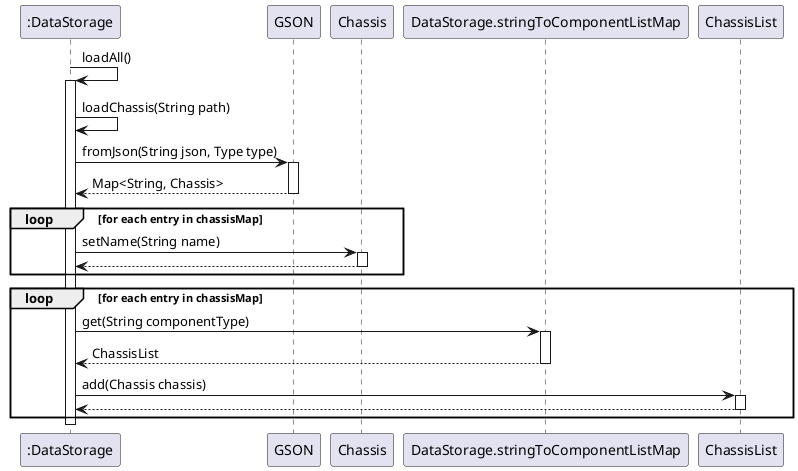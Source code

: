 @startuml
":DataStorage" -> ":DataStorage" : loadAll()
activate ":DataStorage"
":DataStorage" -> ":DataStorage" : loadChassis(String path)

":DataStorage" -> "GSON" : fromJson(String json, Type type)
activate "GSON"
"GSON" --> ":DataStorage" : Map<String, Chassis>
deactivate "GSON"

loop for each entry in chassisMap
  ":DataStorage" -> "Chassis" : setName(String name)
  activate "Chassis"
  "Chassis" --> ":DataStorage"
  deactivate "Chassis"
end

loop for each entry in chassisMap
  ":DataStorage" -> "DataStorage.stringToComponentListMap" : get(String componentType)
  activate "DataStorage.stringToComponentListMap"
  "DataStorage.stringToComponentListMap" --> ":DataStorage" : ChassisList
  deactivate "DataStorage.stringToComponentListMap"
  
  ":DataStorage" -> "ChassisList" : add(Chassis chassis)
  activate "ChassisList"
  "ChassisList" --> ":DataStorage"
  deactivate "ChassisList"
end

deactivate ":DataStorage"
@enduml